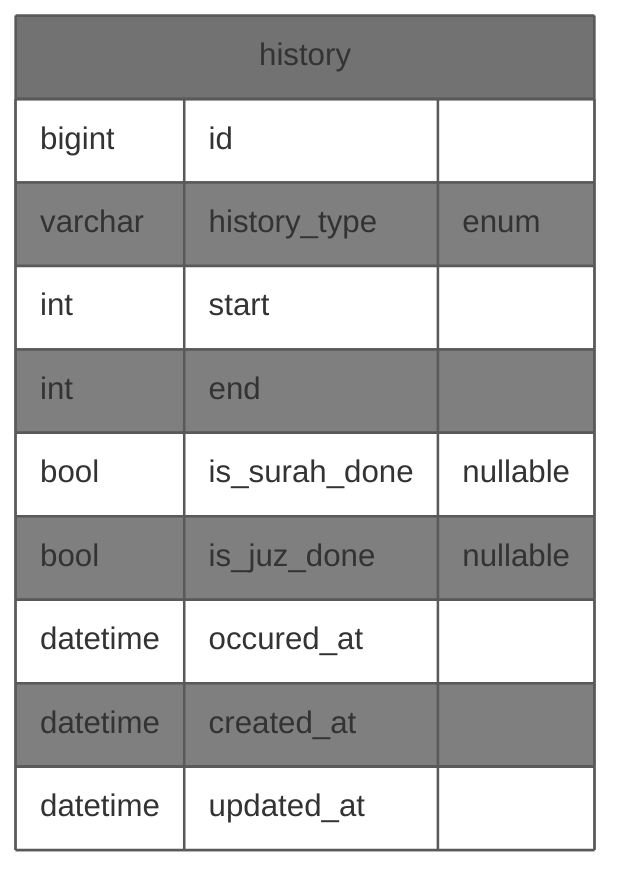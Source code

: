 %%{
  init: {
    'theme': 'base',
    'themeVariables': {
      'primaryColor': '#727272',
      'textColor': '#000'
    }
  }
}%%

erDiagram

history {
  bigint id
  varchar history_type "enum"
  int start
  int end
  bool is_surah_done "nullable"
  bool is_juz_done "nullable"
  datetime occured_at
  datetime created_at
  datetime updated_at
}
